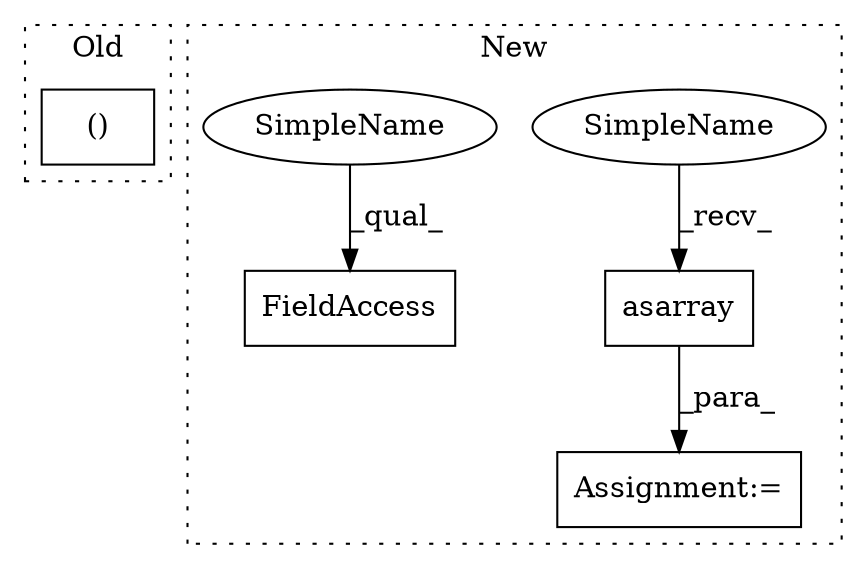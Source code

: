 digraph G {
subgraph cluster0 {
1 [label="()" a="106" s="2402" l="26" shape="box"];
label = "Old";
style="dotted";
}
subgraph cluster1 {
2 [label="asarray" a="32" s="2931,2958" l="8,1" shape="box"];
3 [label="Assignment:=" a="7" s="2924" l="1" shape="box"];
4 [label="FieldAccess" a="22" s="2969" l="11" shape="box"];
5 [label="SimpleName" a="42" s="2925" l="5" shape="ellipse"];
6 [label="SimpleName" a="42" s="2969" l="5" shape="ellipse"];
label = "New";
style="dotted";
}
2 -> 3 [label="_para_"];
5 -> 2 [label="_recv_"];
6 -> 4 [label="_qual_"];
}